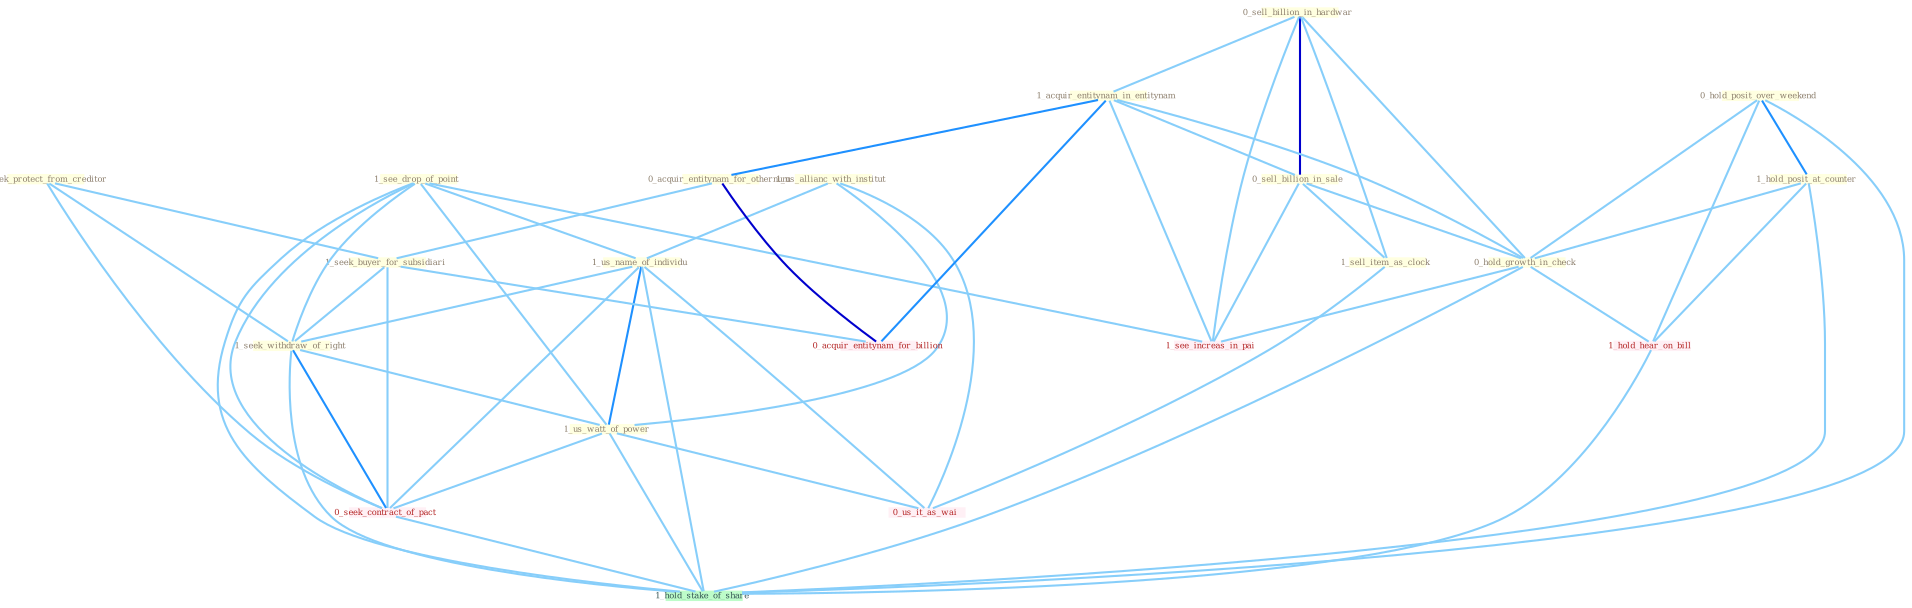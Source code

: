 Graph G{ 
    node
    [shape=polygon,style=filled,width=.5,height=.06,color="#BDFCC9",fixedsize=true,fontsize=4,
    fontcolor="#2f4f4f"];
    {node
    [color="#ffffe0", fontcolor="#8b7d6b"] "1_us_allianc_with_institut " "0_sell_billion_in_hardwar " "1_seek_protect_from_creditor " "1_see_drop_of_point " "1_acquir_entitynam_in_entitynam " "1_us_name_of_individu " "0_sell_billion_in_sale " "0_acquir_entitynam_for_othernum " "1_seek_buyer_for_subsidiari " "0_hold_posit_over_weekend " "1_hold_posit_at_counter " "1_seek_withdraw_of_right " "0_hold_growth_in_check " "1_us_watt_of_power " "1_sell_item_as_clock "}
{node [color="#fff0f5", fontcolor="#b22222"] "0_seek_contract_of_pact " "0_us_it_as_wai " "0_acquir_entitynam_for_billion " "1_see_increas_in_pai " "1_hold_hear_on_bill "}
edge [color="#B0E2FF"];

	"1_us_allianc_with_institut " -- "1_us_name_of_individu " [w="1", color="#87cefa" ];
	"1_us_allianc_with_institut " -- "1_us_watt_of_power " [w="1", color="#87cefa" ];
	"1_us_allianc_with_institut " -- "0_us_it_as_wai " [w="1", color="#87cefa" ];
	"0_sell_billion_in_hardwar " -- "1_acquir_entitynam_in_entitynam " [w="1", color="#87cefa" ];
	"0_sell_billion_in_hardwar " -- "0_sell_billion_in_sale " [w="3", color="#0000cd" , len=0.6];
	"0_sell_billion_in_hardwar " -- "0_hold_growth_in_check " [w="1", color="#87cefa" ];
	"0_sell_billion_in_hardwar " -- "1_sell_item_as_clock " [w="1", color="#87cefa" ];
	"0_sell_billion_in_hardwar " -- "1_see_increas_in_pai " [w="1", color="#87cefa" ];
	"1_seek_protect_from_creditor " -- "1_seek_buyer_for_subsidiari " [w="1", color="#87cefa" ];
	"1_seek_protect_from_creditor " -- "1_seek_withdraw_of_right " [w="1", color="#87cefa" ];
	"1_seek_protect_from_creditor " -- "0_seek_contract_of_pact " [w="1", color="#87cefa" ];
	"1_see_drop_of_point " -- "1_us_name_of_individu " [w="1", color="#87cefa" ];
	"1_see_drop_of_point " -- "1_seek_withdraw_of_right " [w="1", color="#87cefa" ];
	"1_see_drop_of_point " -- "1_us_watt_of_power " [w="1", color="#87cefa" ];
	"1_see_drop_of_point " -- "0_seek_contract_of_pact " [w="1", color="#87cefa" ];
	"1_see_drop_of_point " -- "1_see_increas_in_pai " [w="1", color="#87cefa" ];
	"1_see_drop_of_point " -- "1_hold_stake_of_share " [w="1", color="#87cefa" ];
	"1_acquir_entitynam_in_entitynam " -- "0_sell_billion_in_sale " [w="1", color="#87cefa" ];
	"1_acquir_entitynam_in_entitynam " -- "0_acquir_entitynam_for_othernum " [w="2", color="#1e90ff" , len=0.8];
	"1_acquir_entitynam_in_entitynam " -- "0_hold_growth_in_check " [w="1", color="#87cefa" ];
	"1_acquir_entitynam_in_entitynam " -- "0_acquir_entitynam_for_billion " [w="2", color="#1e90ff" , len=0.8];
	"1_acquir_entitynam_in_entitynam " -- "1_see_increas_in_pai " [w="1", color="#87cefa" ];
	"1_us_name_of_individu " -- "1_seek_withdraw_of_right " [w="1", color="#87cefa" ];
	"1_us_name_of_individu " -- "1_us_watt_of_power " [w="2", color="#1e90ff" , len=0.8];
	"1_us_name_of_individu " -- "0_seek_contract_of_pact " [w="1", color="#87cefa" ];
	"1_us_name_of_individu " -- "0_us_it_as_wai " [w="1", color="#87cefa" ];
	"1_us_name_of_individu " -- "1_hold_stake_of_share " [w="1", color="#87cefa" ];
	"0_sell_billion_in_sale " -- "0_hold_growth_in_check " [w="1", color="#87cefa" ];
	"0_sell_billion_in_sale " -- "1_sell_item_as_clock " [w="1", color="#87cefa" ];
	"0_sell_billion_in_sale " -- "1_see_increas_in_pai " [w="1", color="#87cefa" ];
	"0_acquir_entitynam_for_othernum " -- "1_seek_buyer_for_subsidiari " [w="1", color="#87cefa" ];
	"0_acquir_entitynam_for_othernum " -- "0_acquir_entitynam_for_billion " [w="3", color="#0000cd" , len=0.6];
	"1_seek_buyer_for_subsidiari " -- "1_seek_withdraw_of_right " [w="1", color="#87cefa" ];
	"1_seek_buyer_for_subsidiari " -- "0_seek_contract_of_pact " [w="1", color="#87cefa" ];
	"1_seek_buyer_for_subsidiari " -- "0_acquir_entitynam_for_billion " [w="1", color="#87cefa" ];
	"0_hold_posit_over_weekend " -- "1_hold_posit_at_counter " [w="2", color="#1e90ff" , len=0.8];
	"0_hold_posit_over_weekend " -- "0_hold_growth_in_check " [w="1", color="#87cefa" ];
	"0_hold_posit_over_weekend " -- "1_hold_hear_on_bill " [w="1", color="#87cefa" ];
	"0_hold_posit_over_weekend " -- "1_hold_stake_of_share " [w="1", color="#87cefa" ];
	"1_hold_posit_at_counter " -- "0_hold_growth_in_check " [w="1", color="#87cefa" ];
	"1_hold_posit_at_counter " -- "1_hold_hear_on_bill " [w="1", color="#87cefa" ];
	"1_hold_posit_at_counter " -- "1_hold_stake_of_share " [w="1", color="#87cefa" ];
	"1_seek_withdraw_of_right " -- "1_us_watt_of_power " [w="1", color="#87cefa" ];
	"1_seek_withdraw_of_right " -- "0_seek_contract_of_pact " [w="2", color="#1e90ff" , len=0.8];
	"1_seek_withdraw_of_right " -- "1_hold_stake_of_share " [w="1", color="#87cefa" ];
	"0_hold_growth_in_check " -- "1_see_increas_in_pai " [w="1", color="#87cefa" ];
	"0_hold_growth_in_check " -- "1_hold_hear_on_bill " [w="1", color="#87cefa" ];
	"0_hold_growth_in_check " -- "1_hold_stake_of_share " [w="1", color="#87cefa" ];
	"1_us_watt_of_power " -- "0_seek_contract_of_pact " [w="1", color="#87cefa" ];
	"1_us_watt_of_power " -- "0_us_it_as_wai " [w="1", color="#87cefa" ];
	"1_us_watt_of_power " -- "1_hold_stake_of_share " [w="1", color="#87cefa" ];
	"1_sell_item_as_clock " -- "0_us_it_as_wai " [w="1", color="#87cefa" ];
	"0_seek_contract_of_pact " -- "1_hold_stake_of_share " [w="1", color="#87cefa" ];
	"1_hold_hear_on_bill " -- "1_hold_stake_of_share " [w="1", color="#87cefa" ];
}